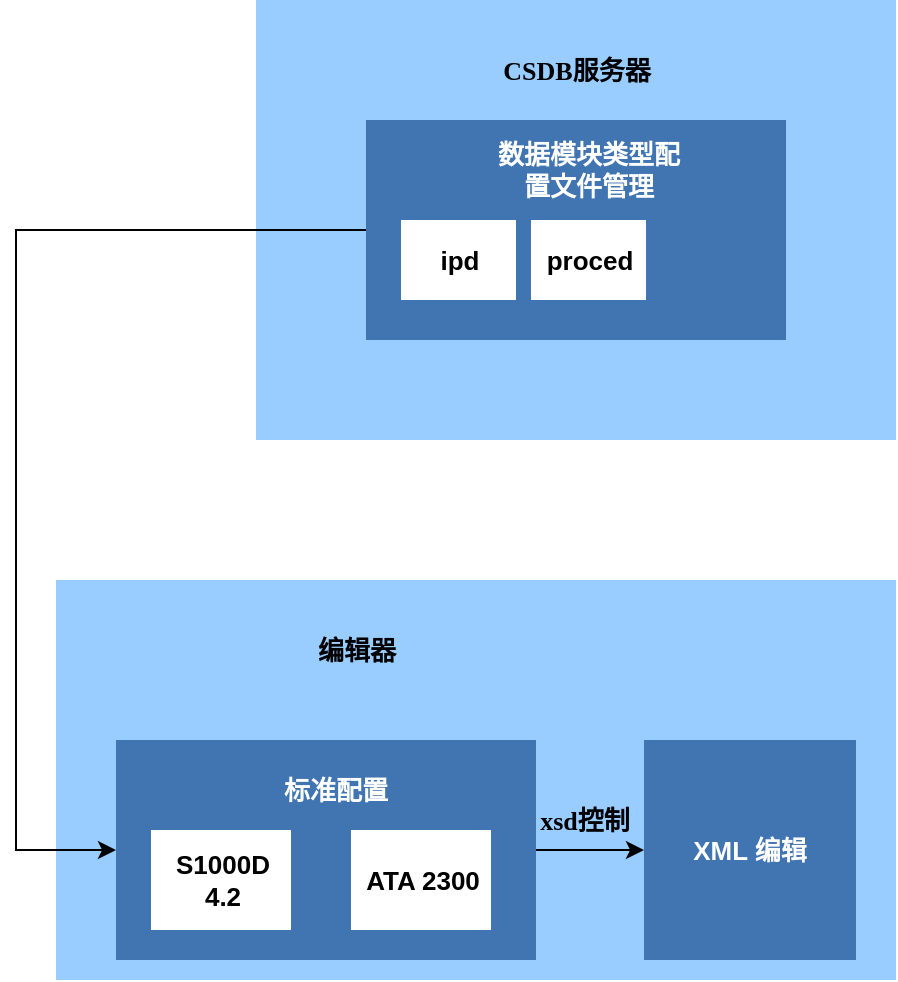 <mxfile version="26.1.2">
  <diagram name="第 1 页" id="FHXKr0zKF4GF57OW8jTa">
    <mxGraphModel dx="910" dy="490" grid="1" gridSize="10" guides="1" tooltips="1" connect="1" arrows="1" fold="1" page="1" pageScale="1" pageWidth="827" pageHeight="1169" math="0" shadow="0">
      <root>
        <mxCell id="0" />
        <mxCell id="1" parent="0" />
        <mxCell id="poCM_1kXqRK1p8-Zq75z-2" value="" style="rounded=0;whiteSpace=wrap;html=1;fillColor=#99CCFF;strokeColor=none;" vertex="1" parent="1">
          <mxGeometry x="120" y="430" width="420" height="200" as="geometry" />
        </mxCell>
        <mxCell id="poCM_1kXqRK1p8-Zq75z-3" value="编辑器" style="text;html=1;align=center;verticalAlign=middle;resizable=0;points=[];autosize=1;strokeColor=none;fillColor=none;fontStyle=1;fontFamily=Garamond;fontSize=13;" vertex="1" parent="1">
          <mxGeometry x="240" y="450" width="60" height="30" as="geometry" />
        </mxCell>
        <mxCell id="poCM_1kXqRK1p8-Zq75z-4" value="" style="rounded=0;whiteSpace=wrap;html=1;fontStyle=1;fontSize=13;fillColor=#4175B1;strokeColor=none;" vertex="1" parent="1">
          <mxGeometry x="150" y="510" width="210" height="110" as="geometry" />
        </mxCell>
        <mxCell id="poCM_1kXqRK1p8-Zq75z-5" value="" style="rounded=0;whiteSpace=wrap;html=1;fillColor=#99CCFF;strokeColor=none;" vertex="1" parent="1">
          <mxGeometry x="220" y="140" width="320" height="220" as="geometry" />
        </mxCell>
        <mxCell id="poCM_1kXqRK1p8-Zq75z-6" value="CSDB服务器" style="text;html=1;align=center;verticalAlign=middle;resizable=0;points=[];autosize=1;strokeColor=none;fillColor=none;fontStyle=1;fontFamily=Garamond;fontSize=13;" vertex="1" parent="1">
          <mxGeometry x="335" y="160" width="90" height="30" as="geometry" />
        </mxCell>
        <mxCell id="poCM_1kXqRK1p8-Zq75z-7" value="标准配置" style="text;html=1;align=center;verticalAlign=middle;whiteSpace=wrap;rounded=0;fontStyle=1;fontSize=13;strokeColor=none;fontColor=#FFFFFF;" vertex="1" parent="1">
          <mxGeometry x="230" y="520" width="60" height="30" as="geometry" />
        </mxCell>
        <mxCell id="poCM_1kXqRK1p8-Zq75z-8" value="" style="rounded=0;whiteSpace=wrap;html=1;fontStyle=1;fontSize=13;fillColor=#FFFFFF;strokeColor=none;" vertex="1" parent="1">
          <mxGeometry x="167.5" y="555" width="70" height="50" as="geometry" />
        </mxCell>
        <mxCell id="poCM_1kXqRK1p8-Zq75z-9" value="S1000D&lt;div&gt;4.2&lt;/div&gt;" style="text;html=1;align=center;verticalAlign=middle;resizable=0;points=[];autosize=1;strokeColor=none;fillColor=none;fontStyle=1;fontSize=13;" vertex="1" parent="1">
          <mxGeometry x="167.5" y="560" width="70" height="40" as="geometry" />
        </mxCell>
        <mxCell id="poCM_1kXqRK1p8-Zq75z-11" value="" style="rounded=0;whiteSpace=wrap;html=1;fontStyle=1;fontSize=13;fillColor=#FFFFFF;strokeColor=none;" vertex="1" parent="1">
          <mxGeometry x="267.5" y="555" width="70" height="50" as="geometry" />
        </mxCell>
        <mxCell id="poCM_1kXqRK1p8-Zq75z-12" value="ATA 2300" style="text;html=1;align=center;verticalAlign=middle;resizable=0;points=[];autosize=1;strokeColor=none;fillColor=none;fontStyle=1;fontSize=13;" vertex="1" parent="1">
          <mxGeometry x="262.5" y="565" width="80" height="30" as="geometry" />
        </mxCell>
        <mxCell id="poCM_1kXqRK1p8-Zq75z-13" value="" style="rounded=0;whiteSpace=wrap;html=1;fontStyle=1;fontSize=13;fillColor=#4175B1;strokeColor=none;" vertex="1" parent="1">
          <mxGeometry x="275" y="200" width="210" height="110" as="geometry" />
        </mxCell>
        <mxCell id="poCM_1kXqRK1p8-Zq75z-15" value="数据模块类型配置文件管理" style="text;html=1;align=center;verticalAlign=middle;whiteSpace=wrap;rounded=0;fontStyle=1;fontSize=13;strokeColor=none;fontColor=#FFFFFF;" vertex="1" parent="1">
          <mxGeometry x="340" y="210" width="92.5" height="30" as="geometry" />
        </mxCell>
        <mxCell id="poCM_1kXqRK1p8-Zq75z-19" value="ipd" style="rounded=0;whiteSpace=wrap;html=1;fontStyle=1;fontSize=13;fillColor=#FFFFFF;strokeColor=none;" vertex="1" parent="1">
          <mxGeometry x="292.5" y="250" width="57.5" height="40" as="geometry" />
        </mxCell>
        <mxCell id="poCM_1kXqRK1p8-Zq75z-20" value="" style="rounded=0;whiteSpace=wrap;html=1;fontStyle=1;fontSize=13;fillColor=#4175B1;strokeColor=none;" vertex="1" parent="1">
          <mxGeometry x="414" y="510" width="106" height="110" as="geometry" />
        </mxCell>
        <mxCell id="poCM_1kXqRK1p8-Zq75z-21" value="XML 编辑" style="text;html=1;align=center;verticalAlign=middle;whiteSpace=wrap;rounded=0;fontStyle=1;fontSize=13;strokeColor=none;fontColor=#FFFFFF;" vertex="1" parent="1">
          <mxGeometry x="437" y="550" width="60" height="30" as="geometry" />
        </mxCell>
        <mxCell id="poCM_1kXqRK1p8-Zq75z-22" value="" style="endArrow=classic;html=1;rounded=0;exitX=1;exitY=0.5;exitDx=0;exitDy=0;entryX=0;entryY=0.5;entryDx=0;entryDy=0;" edge="1" parent="1" source="poCM_1kXqRK1p8-Zq75z-4" target="poCM_1kXqRK1p8-Zq75z-20">
          <mxGeometry width="50" height="50" relative="1" as="geometry">
            <mxPoint x="420" y="500" as="sourcePoint" />
            <mxPoint x="470" y="450" as="targetPoint" />
          </mxGeometry>
        </mxCell>
        <mxCell id="poCM_1kXqRK1p8-Zq75z-23" value="xsd控制" style="text;html=1;align=center;verticalAlign=middle;resizable=0;points=[];autosize=1;strokeColor=none;fillColor=none;fontStyle=1;fontFamily=Garamond;fontSize=13;" vertex="1" parent="1">
          <mxGeometry x="349" y="535" width="70" height="30" as="geometry" />
        </mxCell>
        <mxCell id="poCM_1kXqRK1p8-Zq75z-24" value="proced" style="rounded=0;whiteSpace=wrap;html=1;fontStyle=1;fontSize=13;fillColor=#FFFFFF;strokeColor=none;" vertex="1" parent="1">
          <mxGeometry x="357.5" y="250" width="57.5" height="40" as="geometry" />
        </mxCell>
        <mxCell id="poCM_1kXqRK1p8-Zq75z-25" value="" style="endArrow=classic;html=1;rounded=0;exitX=0;exitY=0.5;exitDx=0;exitDy=0;entryX=0;entryY=0.5;entryDx=0;entryDy=0;" edge="1" parent="1" source="poCM_1kXqRK1p8-Zq75z-13" target="poCM_1kXqRK1p8-Zq75z-4">
          <mxGeometry width="50" height="50" relative="1" as="geometry">
            <mxPoint x="420" y="410" as="sourcePoint" />
            <mxPoint x="470" y="360" as="targetPoint" />
            <Array as="points">
              <mxPoint x="100" y="255" />
              <mxPoint x="100" y="565" />
            </Array>
          </mxGeometry>
        </mxCell>
      </root>
    </mxGraphModel>
  </diagram>
</mxfile>
